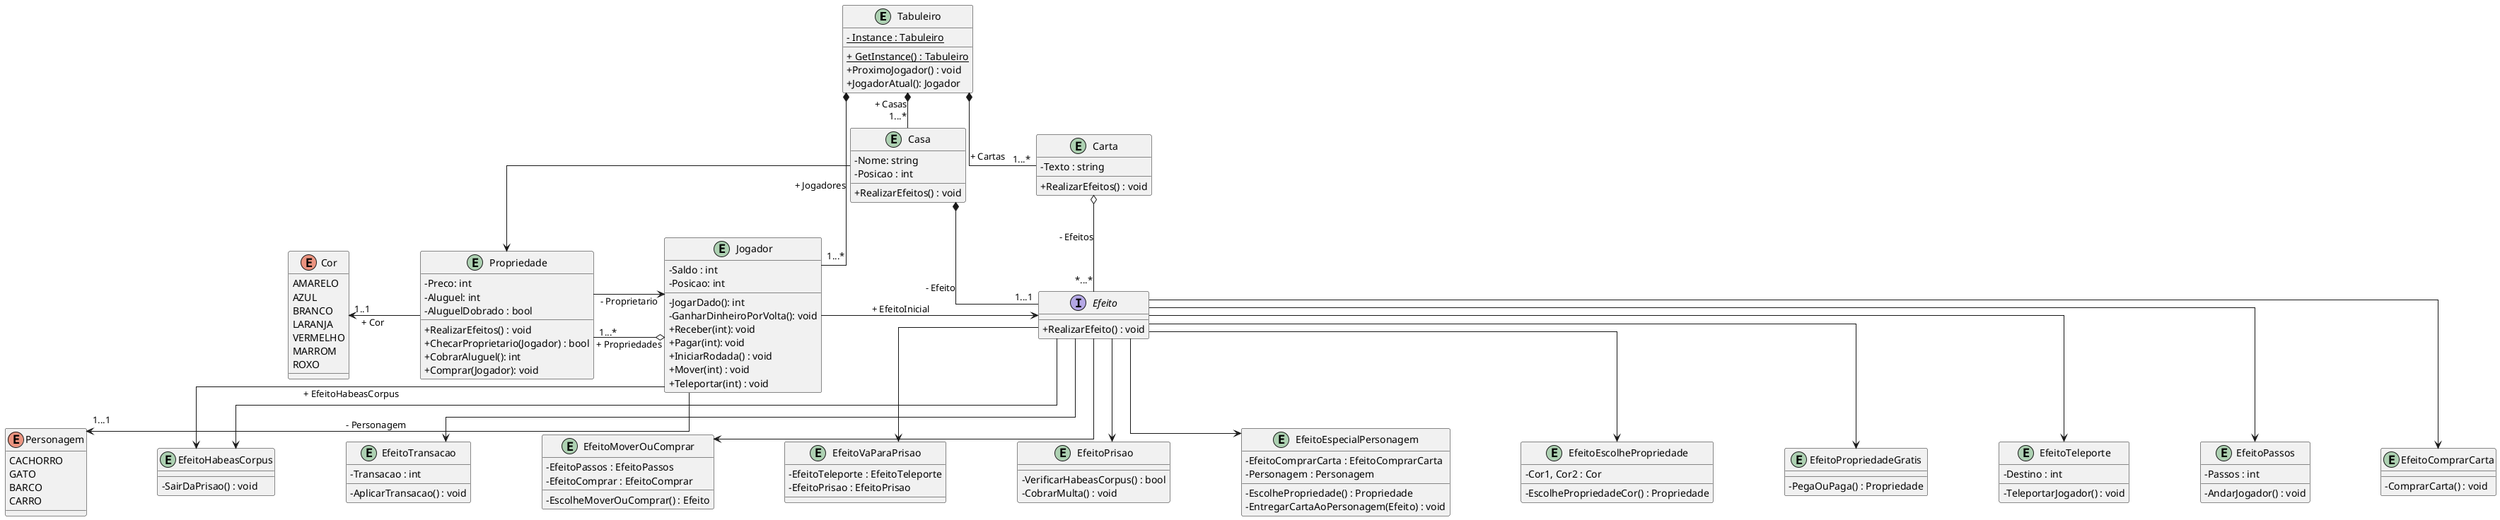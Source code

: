 @startuml diagrama
skinparam linetype ortho
skinparam classAttributeIconSize 0
skinparam nodesep 100
skinparam ranksep 50

entity Tabuleiro{
    <u>- Instance : Tabuleiro</u>

    <u>+ GetInstance() : Tabuleiro</u>
    + ProximoJogador() : void
    + JogadorAtual(): Jogador
}

entity Casa{
    - Nome: string
    - Posicao : int

    + RealizarEfeitos() : void
}

entity Propriedade{
    - Preco: int
    - Aluguel: int
    - AluguelDobrado : bool

    + RealizarEfeitos() : void
    + ChecarProprietario(Jogador) : bool
    + CobrarAluguel(): int
    + Comprar(Jogador): void
}

entity Jogador{
    - Saldo : int
    - Posicao: int

    - JogarDado(): int
    - GanharDinheiroPorVolta(): void
    + Receber(int): void
    + Pagar(int): void
    + IniciarRodada() : void
    + Mover(int) : void
    + Teleportar(int) : void
}

enum Cor{
    AMARELO
    AZUL
    BRANCO
    LARANJA
    VERMELHO
    MARROM
    ROXO
}

enum Personagem{
    CACHORRO
    GATO
    BARCO
    CARRO
}

entity Carta{
    - Texto : string
    + RealizarEfeitos() : void
}

interface Efeito{
    + RealizarEfeito() : void
}

entity EfeitoEspecialPersonagem{
    - EfeitoComprarCarta : EfeitoComprarCarta
    - Personagem : Personagem
    - EscolhePropriedade() : Propriedade
    - EntregarCartaAoPersonagem(Efeito) : void
}

entity EfeitoEscolhePropriedade{
    - Cor1, Cor2 : Cor
    - EscolhePropriedadeCor() : Propriedade
}

entity EfeitoPropriedadeGratis{
    - PegaOuPaga() : Propriedade
}

entity EfeitoTeleporte{
    - Destino : int
    - TeleportarJogador() : void
}

entity EfeitoPassos{
    - Passos : int
    - AndarJogador() : void
}

entity EfeitoComprarCarta{
    - ComprarCarta() : void 
}

entity EfeitoTransacao{
    - Transacao : int
    - AplicarTransacao() : void
}

entity EfeitoHabeasCorpus{
    - SairDaPrisao() : void
}

entity EfeitoMoverOuComprar{
    - EfeitoPassos : EfeitoPassos
    - EfeitoComprar : EfeitoComprar
    - EscolheMoverOuComprar() : Efeito
}

entity EfeitoVaParaPrisao{
    - EfeitoTeleporte : EfeitoTeleporte
    - EfeitoPrisao : EfeitoPrisao
}

entity EfeitoPrisao{
    - VerificarHabeasCorpus() : bool
    - CobrarMulta() : void
}

Tabuleiro *-- "1...*" Jogador : + Jogadores
Tabuleiro *-- "1...*" Casa : + Casas
Tabuleiro *-- "1...*" Carta : + Cartas

Casa --> Propriedade
Casa *-- "1...1" Efeito : - Efeito

Propriedade -left-> "1..1" Cor : + Cor
Propriedade -> Jogador: - Proprietario

Jogador  o-- "1...*" Propriedade : + Propriedades
Jogador --> "1...1" Personagem : - Personagem
Jogador -> Efeito : + EfeitoInicial
Jogador -> EfeitoHabeasCorpus: + EfeitoHabeasCorpus

Carta o-- "*...*" Efeito : - Efeitos

Efeito --> EfeitoComprarCarta
Efeito --> EfeitoEscolhePropriedade
Efeito --> EfeitoEspecialPersonagem
Efeito --> EfeitoHabeasCorpus
Efeito --> EfeitoMoverOuComprar
Efeito --> EfeitoPassos
Efeito --> EfeitoPropriedadeGratis
Efeito --> EfeitoPrisao
Efeito --> EfeitoTeleporte
Efeito --> EfeitoTransacao
Efeito --> EfeitoVaParaPrisao

@enduml